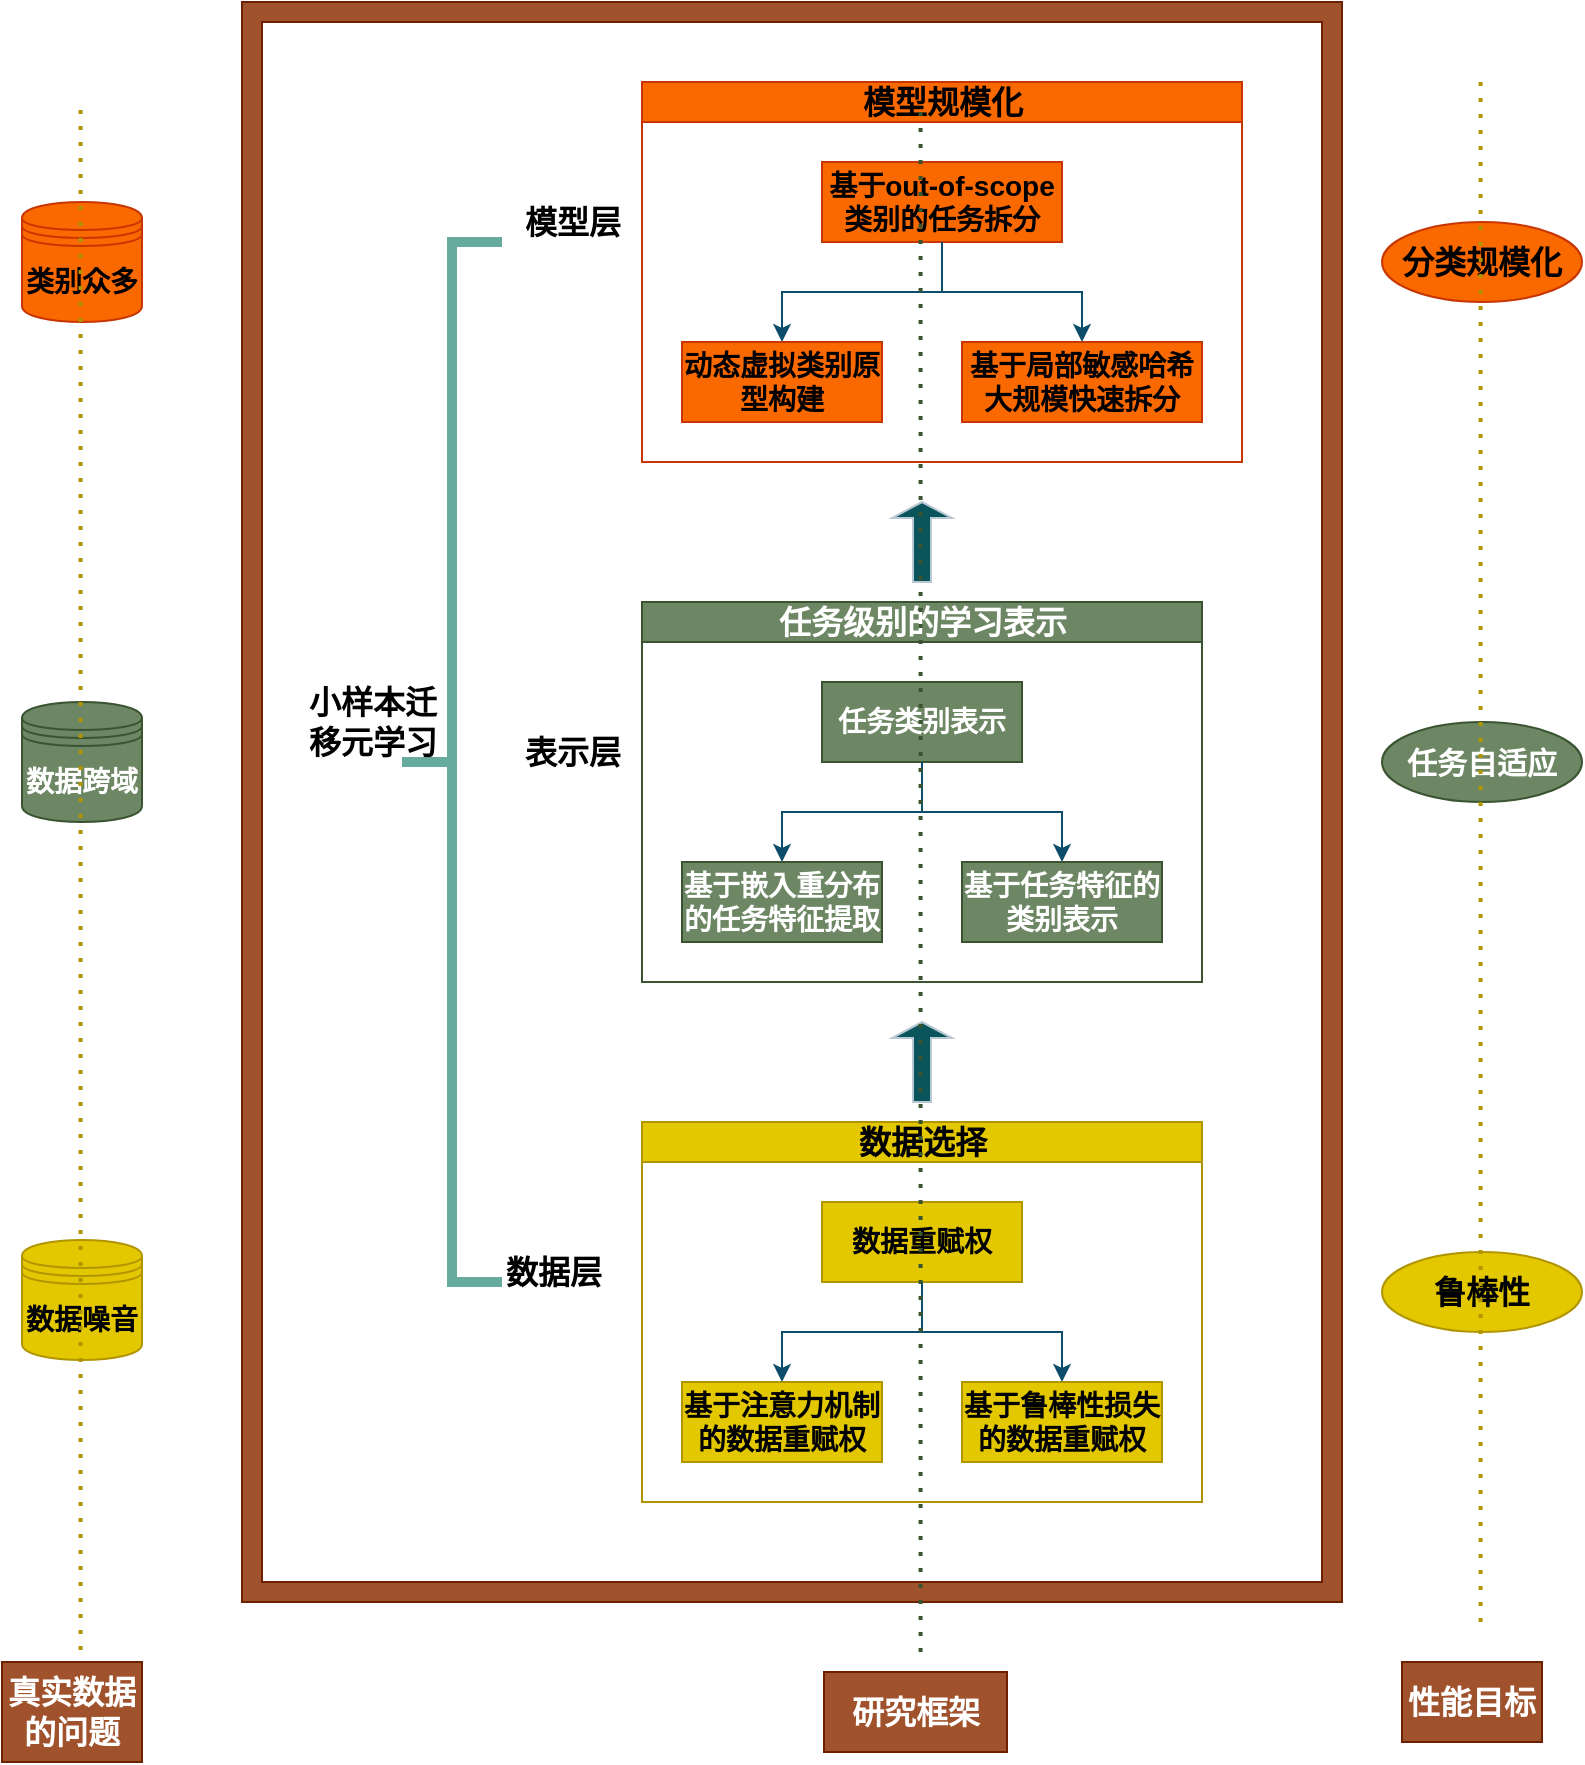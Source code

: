 <mxfile version="14.4.3" type="github">
  <diagram id="4RjPIjwG-TT_1gQvUgw8" name="Page-1">
    <mxGraphModel dx="1944" dy="590" grid="1" gridSize="10" guides="1" tooltips="1" connect="1" arrows="1" fold="1" page="1" pageScale="1" pageWidth="827" pageHeight="1169" math="0" shadow="0">
      <root>
        <mxCell id="0" />
        <mxCell id="1" parent="0" />
        <mxCell id="silThLo5Kyy1Nj9krNFx-1" value="&lt;font style=&quot;font-size: 14px&quot;&gt;&lt;b&gt;数据噪音&lt;/b&gt;&lt;/font&gt;" style="shape=datastore;whiteSpace=wrap;html=1;fillColor=#e3c800;strokeColor=#B09500;" vertex="1" parent="1">
          <mxGeometry x="9" y="729" width="60" height="60" as="geometry" />
        </mxCell>
        <mxCell id="silThLo5Kyy1Nj9krNFx-4" value="&lt;font style=&quot;font-size: 16px&quot;&gt;&lt;b&gt;性能目标&lt;/b&gt;&lt;/font&gt;" style="text;html=1;strokeColor=#6D1F00;fillColor=#a0522d;align=center;verticalAlign=middle;whiteSpace=wrap;rounded=0;fontColor=#ffffff;" vertex="1" parent="1">
          <mxGeometry x="699" y="940" width="70" height="40" as="geometry" />
        </mxCell>
        <mxCell id="silThLo5Kyy1Nj9krNFx-6" value="&lt;font style=&quot;font-size: 14px&quot;&gt;&lt;b&gt;数据跨域&lt;/b&gt;&lt;/font&gt;" style="shape=datastore;whiteSpace=wrap;html=1;fillColor=#6d8764;strokeColor=#3A5431;fontColor=#ffffff;" vertex="1" parent="1">
          <mxGeometry x="9" y="460" width="60" height="60" as="geometry" />
        </mxCell>
        <mxCell id="silThLo5Kyy1Nj9krNFx-7" value="&lt;font style=&quot;font-size: 14px&quot;&gt;&lt;b&gt;类别众多&lt;/b&gt;&lt;/font&gt;" style="shape=datastore;whiteSpace=wrap;html=1;fillColor=#fa6800;strokeColor=#C73500;" vertex="1" parent="1">
          <mxGeometry x="9" y="210" width="60" height="60" as="geometry" />
        </mxCell>
        <mxCell id="silThLo5Kyy1Nj9krNFx-8" value="&lt;font style=&quot;font-size: 16px&quot;&gt;&lt;b&gt;研究框架&lt;/b&gt;&lt;/font&gt;" style="text;html=1;strokeColor=#6D1F00;fillColor=#a0522d;align=center;verticalAlign=middle;whiteSpace=wrap;rounded=0;fontColor=#ffffff;" vertex="1" parent="1">
          <mxGeometry x="410" y="945" width="91.5" height="40" as="geometry" />
        </mxCell>
        <mxCell id="silThLo5Kyy1Nj9krNFx-10" value="&lt;font style=&quot;font-size: 16px&quot;&gt;&lt;b&gt;鲁棒性&lt;/b&gt;&lt;/font&gt;" style="ellipse;whiteSpace=wrap;html=1;align=center;newEdgeStyle={&quot;edgeStyle&quot;:&quot;entityRelationEdgeStyle&quot;,&quot;startArrow&quot;:&quot;none&quot;,&quot;endArrow&quot;:&quot;none&quot;,&quot;segment&quot;:10,&quot;curved&quot;:1};treeFolding=1;treeMoving=1;fillColor=#e3c800;strokeColor=#B09500;" vertex="1" parent="1">
          <mxGeometry x="689" y="735" width="100" height="40" as="geometry" />
        </mxCell>
        <mxCell id="silThLo5Kyy1Nj9krNFx-11" value="&lt;font style=&quot;font-size: 15px&quot;&gt;&lt;b&gt;任务自适应&lt;/b&gt;&lt;/font&gt;" style="ellipse;whiteSpace=wrap;html=1;align=center;newEdgeStyle={&quot;edgeStyle&quot;:&quot;entityRelationEdgeStyle&quot;,&quot;startArrow&quot;:&quot;none&quot;,&quot;endArrow&quot;:&quot;none&quot;,&quot;segment&quot;:10,&quot;curved&quot;:1};treeFolding=1;treeMoving=1;fillColor=#6d8764;strokeColor=#3A5431;fontColor=#ffffff;" vertex="1" parent="1">
          <mxGeometry x="689" y="470" width="100" height="40" as="geometry" />
        </mxCell>
        <mxCell id="silThLo5Kyy1Nj9krNFx-12" value="&lt;font style=&quot;font-size: 16px&quot;&gt;&lt;b&gt;分类规模化&lt;/b&gt;&lt;/font&gt;" style="ellipse;whiteSpace=wrap;html=1;align=center;newEdgeStyle={&quot;edgeStyle&quot;:&quot;entityRelationEdgeStyle&quot;,&quot;startArrow&quot;:&quot;none&quot;,&quot;endArrow&quot;:&quot;none&quot;,&quot;segment&quot;:10,&quot;curved&quot;:1};treeFolding=1;treeMoving=1;fillColor=#fa6800;strokeColor=#C73500;" vertex="1" parent="1">
          <mxGeometry x="689" y="220" width="100" height="40" as="geometry" />
        </mxCell>
        <mxCell id="silThLo5Kyy1Nj9krNFx-20" value="&lt;font style=&quot;font-size: 16px&quot;&gt;任务级别的学习表示&lt;/font&gt;" style="swimlane;html=1;startSize=20;horizontal=1;childLayout=treeLayout;horizontalTree=0;resizable=0;containerType=tree;fillColor=#6d8764;strokeColor=#3A5431;fontColor=#ffffff;" vertex="1" parent="1">
          <mxGeometry x="319" y="410" width="280" height="190" as="geometry" />
        </mxCell>
        <mxCell id="silThLo5Kyy1Nj9krNFx-21" value="&lt;font style=&quot;font-size: 14px&quot;&gt;&lt;b&gt;任务类别表示&lt;/b&gt;&lt;/font&gt;" style="whiteSpace=wrap;html=1;fillColor=#6d8764;strokeColor=#3A5431;fontColor=#ffffff;" vertex="1" parent="silThLo5Kyy1Nj9krNFx-20">
          <mxGeometry x="90" y="40" width="100" height="40" as="geometry" />
        </mxCell>
        <mxCell id="silThLo5Kyy1Nj9krNFx-22" value="&lt;font style=&quot;font-size: 14px&quot;&gt;&lt;b&gt;基于嵌入重分布的任务特征提取&lt;/b&gt;&lt;/font&gt;" style="whiteSpace=wrap;html=1;fillColor=#6d8764;strokeColor=#3A5431;fontColor=#ffffff;" vertex="1" parent="silThLo5Kyy1Nj9krNFx-20">
          <mxGeometry x="20" y="130" width="100" height="40" as="geometry" />
        </mxCell>
        <mxCell id="silThLo5Kyy1Nj9krNFx-23" value="" style="edgeStyle=elbowEdgeStyle;elbow=vertical;html=1;rounded=0;strokeColor=#0B4D6A;" edge="1" parent="silThLo5Kyy1Nj9krNFx-20" source="silThLo5Kyy1Nj9krNFx-21" target="silThLo5Kyy1Nj9krNFx-22">
          <mxGeometry relative="1" as="geometry" />
        </mxCell>
        <mxCell id="silThLo5Kyy1Nj9krNFx-24" value="&lt;font style=&quot;font-size: 14px&quot;&gt;&lt;b&gt;基于任务特征的类别表示&lt;/b&gt;&lt;/font&gt;" style="whiteSpace=wrap;html=1;fillColor=#6d8764;strokeColor=#3A5431;fontColor=#ffffff;" vertex="1" parent="silThLo5Kyy1Nj9krNFx-20">
          <mxGeometry x="160" y="130" width="100" height="40" as="geometry" />
        </mxCell>
        <mxCell id="silThLo5Kyy1Nj9krNFx-25" value="" style="edgeStyle=elbowEdgeStyle;elbow=vertical;html=1;rounded=0;strokeColor=#0B4D6A;" edge="1" parent="silThLo5Kyy1Nj9krNFx-20" source="silThLo5Kyy1Nj9krNFx-21" target="silThLo5Kyy1Nj9krNFx-24">
          <mxGeometry relative="1" as="geometry" />
        </mxCell>
        <mxCell id="silThLo5Kyy1Nj9krNFx-26" value="&lt;font style=&quot;font-size: 16px&quot;&gt;模型规模化&lt;/font&gt;" style="swimlane;html=1;startSize=20;horizontal=1;childLayout=treeLayout;horizontalTree=0;resizable=0;containerType=tree;fillColor=#fa6800;strokeColor=#C73500;" vertex="1" parent="1">
          <mxGeometry x="319" y="150" width="300" height="190" as="geometry" />
        </mxCell>
        <mxCell id="silThLo5Kyy1Nj9krNFx-27" value="&lt;font style=&quot;font-size: 14px&quot;&gt;&lt;b&gt;基于out-of-scope类别的任务拆分&lt;/b&gt;&lt;/font&gt;" style="whiteSpace=wrap;html=1;fillColor=#fa6800;strokeColor=#C73500;" vertex="1" parent="silThLo5Kyy1Nj9krNFx-26">
          <mxGeometry x="90" y="40" width="120" height="40" as="geometry" />
        </mxCell>
        <mxCell id="silThLo5Kyy1Nj9krNFx-28" value="&lt;font style=&quot;font-size: 14px&quot;&gt;&lt;b&gt;动态虚拟类别原型构建&lt;/b&gt;&lt;/font&gt;" style="whiteSpace=wrap;html=1;fillColor=#fa6800;strokeColor=#C73500;" vertex="1" parent="silThLo5Kyy1Nj9krNFx-26">
          <mxGeometry x="20" y="130" width="100" height="40" as="geometry" />
        </mxCell>
        <mxCell id="silThLo5Kyy1Nj9krNFx-29" value="" style="edgeStyle=elbowEdgeStyle;elbow=vertical;html=1;rounded=0;strokeColor=#0B4D6A;" edge="1" parent="silThLo5Kyy1Nj9krNFx-26" source="silThLo5Kyy1Nj9krNFx-27" target="silThLo5Kyy1Nj9krNFx-28">
          <mxGeometry relative="1" as="geometry" />
        </mxCell>
        <mxCell id="silThLo5Kyy1Nj9krNFx-30" value="&lt;font style=&quot;font-size: 14px&quot;&gt;&lt;b&gt;基于局部敏感哈希大规模快速拆分&lt;/b&gt;&lt;/font&gt;" style="whiteSpace=wrap;html=1;fillColor=#fa6800;strokeColor=#C73500;" vertex="1" parent="silThLo5Kyy1Nj9krNFx-26">
          <mxGeometry x="160" y="130" width="120" height="40" as="geometry" />
        </mxCell>
        <mxCell id="silThLo5Kyy1Nj9krNFx-31" value="" style="edgeStyle=elbowEdgeStyle;elbow=vertical;html=1;rounded=0;strokeColor=#0B4D6A;" edge="1" parent="silThLo5Kyy1Nj9krNFx-26" source="silThLo5Kyy1Nj9krNFx-27" target="silThLo5Kyy1Nj9krNFx-30">
          <mxGeometry relative="1" as="geometry" />
        </mxCell>
        <mxCell id="silThLo5Kyy1Nj9krNFx-36" value="&lt;font style=&quot;font-size: 16px&quot;&gt;数据选择&lt;/font&gt;" style="swimlane;html=1;startSize=20;horizontal=1;childLayout=treeLayout;horizontalTree=0;resizable=0;containerType=tree;fillColor=#e3c800;strokeColor=#B09500;" vertex="1" parent="1">
          <mxGeometry x="319" y="670" width="280" height="190" as="geometry" />
        </mxCell>
        <mxCell id="silThLo5Kyy1Nj9krNFx-37" value="&lt;font style=&quot;font-size: 14px&quot;&gt;&lt;b&gt;数据重赋权&lt;/b&gt;&lt;/font&gt;" style="whiteSpace=wrap;html=1;fillColor=#e3c800;strokeColor=#B09500;" vertex="1" parent="silThLo5Kyy1Nj9krNFx-36">
          <mxGeometry x="90" y="40" width="100" height="40" as="geometry" />
        </mxCell>
        <mxCell id="silThLo5Kyy1Nj9krNFx-38" value="&lt;font style=&quot;font-size: 14px&quot;&gt;&lt;b&gt;基于注意力机制的数据重赋权&lt;/b&gt;&lt;/font&gt;" style="whiteSpace=wrap;html=1;fillColor=#e3c800;strokeColor=#B09500;" vertex="1" parent="silThLo5Kyy1Nj9krNFx-36">
          <mxGeometry x="20" y="130" width="100" height="40" as="geometry" />
        </mxCell>
        <mxCell id="silThLo5Kyy1Nj9krNFx-39" value="" style="edgeStyle=elbowEdgeStyle;elbow=vertical;html=1;rounded=0;strokeColor=#0B4D6A;" edge="1" parent="silThLo5Kyy1Nj9krNFx-36" source="silThLo5Kyy1Nj9krNFx-37" target="silThLo5Kyy1Nj9krNFx-38">
          <mxGeometry relative="1" as="geometry" />
        </mxCell>
        <mxCell id="silThLo5Kyy1Nj9krNFx-40" value="&lt;font style=&quot;font-size: 14px&quot;&gt;&lt;b&gt;基于鲁棒性损失的数据重赋权&lt;/b&gt;&lt;/font&gt;" style="whiteSpace=wrap;html=1;fillColor=#e3c800;strokeColor=#B09500;" vertex="1" parent="silThLo5Kyy1Nj9krNFx-36">
          <mxGeometry x="160" y="130" width="100" height="40" as="geometry" />
        </mxCell>
        <mxCell id="silThLo5Kyy1Nj9krNFx-41" value="" style="edgeStyle=elbowEdgeStyle;elbow=vertical;html=1;rounded=0;strokeColor=#0B4D6A;" edge="1" parent="silThLo5Kyy1Nj9krNFx-36" source="silThLo5Kyy1Nj9krNFx-37" target="silThLo5Kyy1Nj9krNFx-40">
          <mxGeometry relative="1" as="geometry" />
        </mxCell>
        <mxCell id="silThLo5Kyy1Nj9krNFx-43" value="&lt;font style=&quot;font-size: 16px&quot;&gt;&lt;b&gt;真实数据的问题&lt;/b&gt;&lt;/font&gt;" style="text;html=1;strokeColor=#6D1F00;fillColor=#a0522d;align=center;verticalAlign=middle;whiteSpace=wrap;rounded=0;fontColor=#ffffff;" vertex="1" parent="1">
          <mxGeometry x="-1" y="940" width="70" height="50" as="geometry" />
        </mxCell>
        <mxCell id="silThLo5Kyy1Nj9krNFx-49" value="" style="shape=singleArrow;direction=north;whiteSpace=wrap;html=1;fillColor=#09555B;strokeColor=#BAC8D3;" vertex="1" parent="1">
          <mxGeometry x="444" y="620" width="30" height="40" as="geometry" />
        </mxCell>
        <mxCell id="silThLo5Kyy1Nj9krNFx-50" value="" style="shape=singleArrow;direction=north;whiteSpace=wrap;html=1;fillColor=#09555B;strokeColor=#BAC8D3;" vertex="1" parent="1">
          <mxGeometry x="444" y="360" width="30" height="40" as="geometry" />
        </mxCell>
        <mxCell id="silThLo5Kyy1Nj9krNFx-59" value="" style="verticalLabelPosition=bottom;verticalAlign=top;html=1;shape=mxgraph.basic.frame;dx=10;fillColor=#a0522d;strokeColor=#6D1F00;fontColor=#ffffff;" vertex="1" parent="1">
          <mxGeometry x="119" y="110" width="550" height="800" as="geometry" />
        </mxCell>
        <mxCell id="silThLo5Kyy1Nj9krNFx-60" value="" style="strokeWidth=5;html=1;shape=mxgraph.flowchart.annotation_2;align=left;labelPosition=right;pointerEvents=1;fillColor=#09555B;labelBorderColor=#000000;strokeColor=#67AB9F;" vertex="1" parent="1">
          <mxGeometry x="199" y="230" width="50" height="520" as="geometry" />
        </mxCell>
        <mxCell id="silThLo5Kyy1Nj9krNFx-62" value="&lt;font style=&quot;font-size: 16px&quot;&gt;模型层&lt;/font&gt;" style="text;html=1;strokeColor=none;fillColor=none;align=center;verticalAlign=middle;whiteSpace=wrap;rounded=0;fontStyle=1;" vertex="1" parent="1">
          <mxGeometry x="259" y="210" width="51" height="20" as="geometry" />
        </mxCell>
        <mxCell id="silThLo5Kyy1Nj9krNFx-64" value="表示层" style="text;html=1;strokeColor=none;fillColor=none;align=center;verticalAlign=middle;whiteSpace=wrap;rounded=0;fontSize=16;fontStyle=1;" vertex="1" parent="1">
          <mxGeometry x="259" y="475" width="51" height="20" as="geometry" />
        </mxCell>
        <mxCell id="silThLo5Kyy1Nj9krNFx-67" value="数据层" style="text;html=1;strokeColor=none;fillColor=none;align=center;verticalAlign=middle;whiteSpace=wrap;rounded=0;fontSize=16;fontStyle=1;" vertex="1" parent="1">
          <mxGeometry x="250" y="735" width="50" height="20" as="geometry" />
        </mxCell>
        <mxCell id="silThLo5Kyy1Nj9krNFx-68" value="&lt;font style=&quot;font-size: 16px;&quot;&gt;小样本迁移元学习&lt;/font&gt;" style="text;html=1;strokeColor=none;fillColor=none;align=center;verticalAlign=middle;whiteSpace=wrap;rounded=0;fontSize=16;fontStyle=1" vertex="1" parent="1">
          <mxGeometry x="149" y="460" width="71" height="20" as="geometry" />
        </mxCell>
        <mxCell id="silThLo5Kyy1Nj9krNFx-69" value="" style="endArrow=none;dashed=1;html=1;dashPattern=1 3;strokeWidth=2;strokeColor=#3A5431;fillColor=#6d8764;" edge="1" parent="1">
          <mxGeometry width="50" height="50" relative="1" as="geometry">
            <mxPoint x="458.29" y="935" as="sourcePoint" />
            <mxPoint x="458.29" y="165" as="targetPoint" />
          </mxGeometry>
        </mxCell>
        <mxCell id="silThLo5Kyy1Nj9krNFx-70" value="" style="endArrow=none;dashed=1;html=1;dashPattern=1 3;strokeWidth=2;strokeColor=#B09500;fillColor=#e3c800;" edge="1" parent="1">
          <mxGeometry width="50" height="50" relative="1" as="geometry">
            <mxPoint x="738.29" y="920" as="sourcePoint" />
            <mxPoint x="738.29" y="150" as="targetPoint" />
          </mxGeometry>
        </mxCell>
        <mxCell id="silThLo5Kyy1Nj9krNFx-72" value="" style="endArrow=none;dashed=1;html=1;dashPattern=1 3;strokeWidth=2;strokeColor=#B09500;fillColor=#e3c800;" edge="1" parent="1">
          <mxGeometry width="50" height="50" relative="1" as="geometry">
            <mxPoint x="38.29" y="934" as="sourcePoint" />
            <mxPoint x="38.29" y="164" as="targetPoint" />
          </mxGeometry>
        </mxCell>
      </root>
    </mxGraphModel>
  </diagram>
</mxfile>
